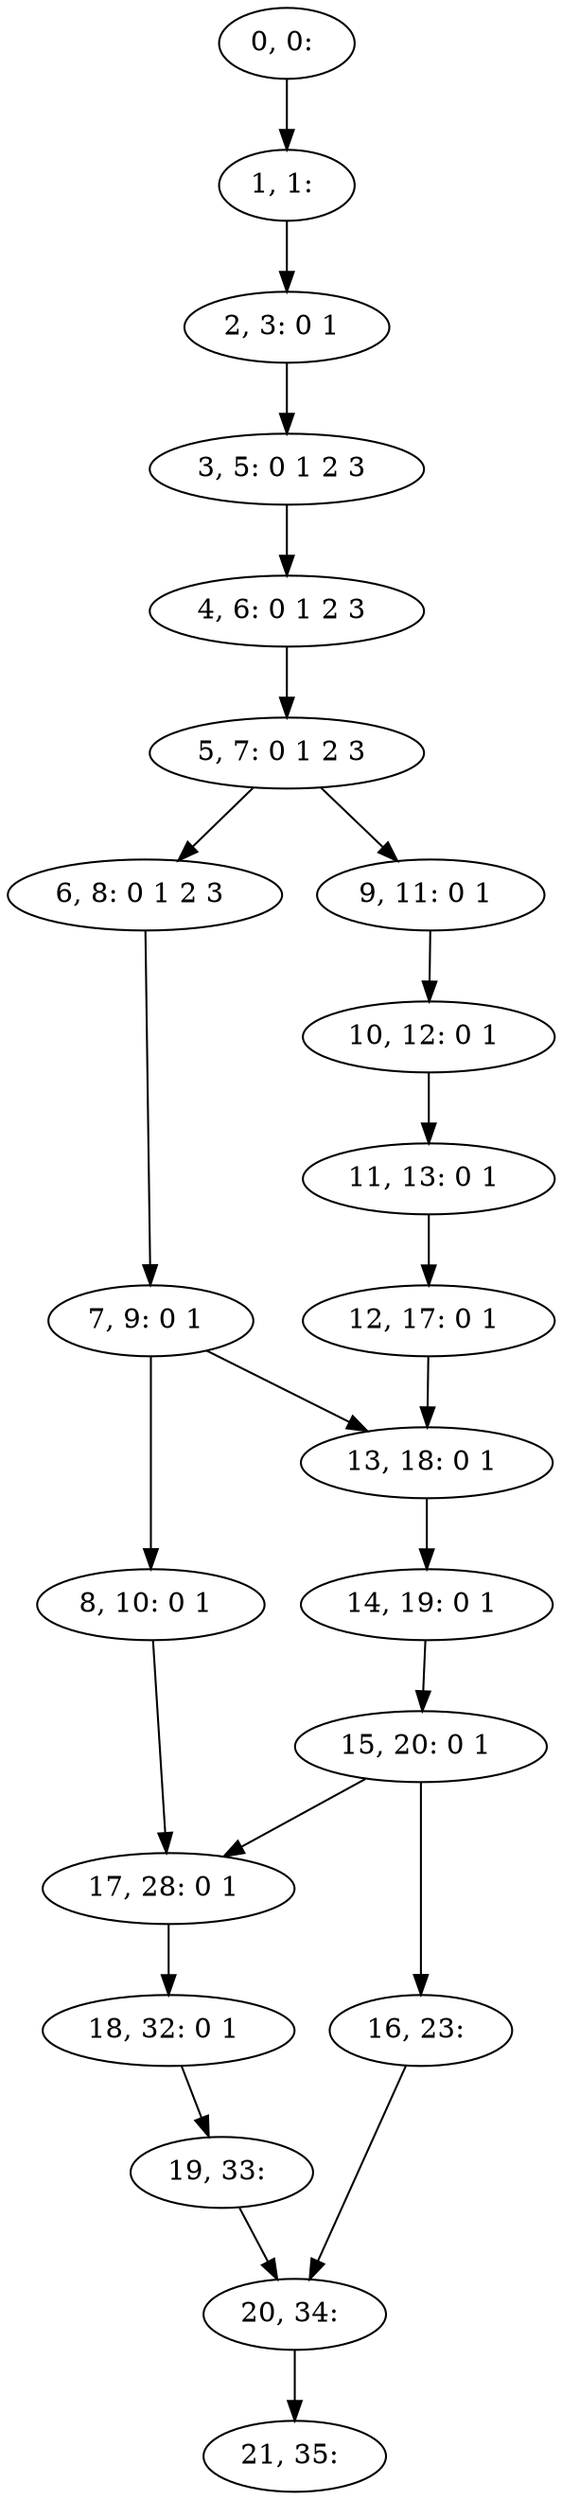 digraph G {
0[label="0, 0: "];
1[label="1, 1: "];
2[label="2, 3: 0 1 "];
3[label="3, 5: 0 1 2 3 "];
4[label="4, 6: 0 1 2 3 "];
5[label="5, 7: 0 1 2 3 "];
6[label="6, 8: 0 1 2 3 "];
7[label="7, 9: 0 1 "];
8[label="8, 10: 0 1 "];
9[label="9, 11: 0 1 "];
10[label="10, 12: 0 1 "];
11[label="11, 13: 0 1 "];
12[label="12, 17: 0 1 "];
13[label="13, 18: 0 1 "];
14[label="14, 19: 0 1 "];
15[label="15, 20: 0 1 "];
16[label="16, 23: "];
17[label="17, 28: 0 1 "];
18[label="18, 32: 0 1 "];
19[label="19, 33: "];
20[label="20, 34: "];
21[label="21, 35: "];
0->1 ;
1->2 ;
2->3 ;
3->4 ;
4->5 ;
5->6 ;
5->9 ;
6->7 ;
7->8 ;
7->13 ;
8->17 ;
9->10 ;
10->11 ;
11->12 ;
12->13 ;
13->14 ;
14->15 ;
15->16 ;
15->17 ;
16->20 ;
17->18 ;
18->19 ;
19->20 ;
20->21 ;
}
